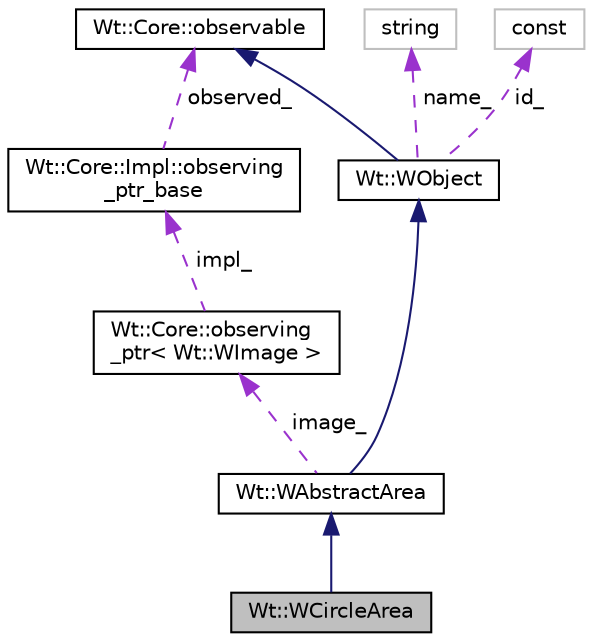 digraph "Wt::WCircleArea"
{
 // LATEX_PDF_SIZE
  edge [fontname="Helvetica",fontsize="10",labelfontname="Helvetica",labelfontsize="10"];
  node [fontname="Helvetica",fontsize="10",shape=record];
  Node1 [label="Wt::WCircleArea",height=0.2,width=0.4,color="black", fillcolor="grey75", style="filled", fontcolor="black",tooltip="A interactive area in a widget, specified by a circle."];
  Node2 -> Node1 [dir="back",color="midnightblue",fontsize="10",style="solid"];
  Node2 [label="Wt::WAbstractArea",height=0.2,width=0.4,color="black", fillcolor="white", style="filled",URL="$classWt_1_1WAbstractArea.html",tooltip="Abstract base class for interactive areas in a widget."];
  Node3 -> Node2 [dir="back",color="midnightblue",fontsize="10",style="solid"];
  Node3 [label="Wt::WObject",height=0.2,width=0.4,color="black", fillcolor="white", style="filled",URL="$classWt_1_1WObject.html",tooltip="A base class for objects that participate in the signal/slot system."];
  Node4 -> Node3 [dir="back",color="midnightblue",fontsize="10",style="solid"];
  Node4 [label="Wt::Core::observable",height=0.2,width=0.4,color="black", fillcolor="white", style="filled",URL="$classWt_1_1Core_1_1observable.html",tooltip="A base class for objects whose life-time can be tracked."];
  Node5 -> Node3 [dir="back",color="darkorchid3",fontsize="10",style="dashed",label=" name_" ];
  Node5 [label="string",height=0.2,width=0.4,color="grey75", fillcolor="white", style="filled",tooltip=" "];
  Node6 -> Node3 [dir="back",color="darkorchid3",fontsize="10",style="dashed",label=" id_" ];
  Node6 [label="const",height=0.2,width=0.4,color="grey75", fillcolor="white", style="filled",tooltip=" "];
  Node7 -> Node2 [dir="back",color="darkorchid3",fontsize="10",style="dashed",label=" image_" ];
  Node7 [label="Wt::Core::observing\l_ptr\< Wt::WImage \>",height=0.2,width=0.4,color="black", fillcolor="white", style="filled",URL="$classWt_1_1Core_1_1observing__ptr.html",tooltip=" "];
  Node8 -> Node7 [dir="back",color="darkorchid3",fontsize="10",style="dashed",label=" impl_" ];
  Node8 [label="Wt::Core::Impl::observing\l_ptr_base",height=0.2,width=0.4,color="black", fillcolor="white", style="filled",URL="$structWt_1_1Core_1_1Impl_1_1observing__ptr__base.html",tooltip=" "];
  Node4 -> Node8 [dir="back",color="darkorchid3",fontsize="10",style="dashed",label=" observed_" ];
}
